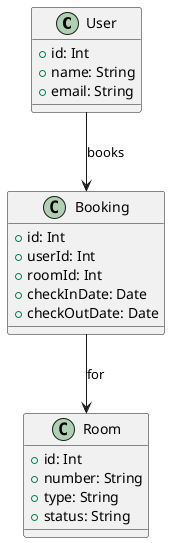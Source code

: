 @startuml
class User {
  +id: Int
  +name: String
  +email: String
}

class Room {
  +id: Int
  +number: String
  +type: String
  +status: String
}

class Booking {
  +id: Int
  +userId: Int
  +roomId: Int
  +checkInDate: Date
  +checkOutDate: Date
}

User --> Booking : "books"
Booking --> Room : "for"
@enduml
